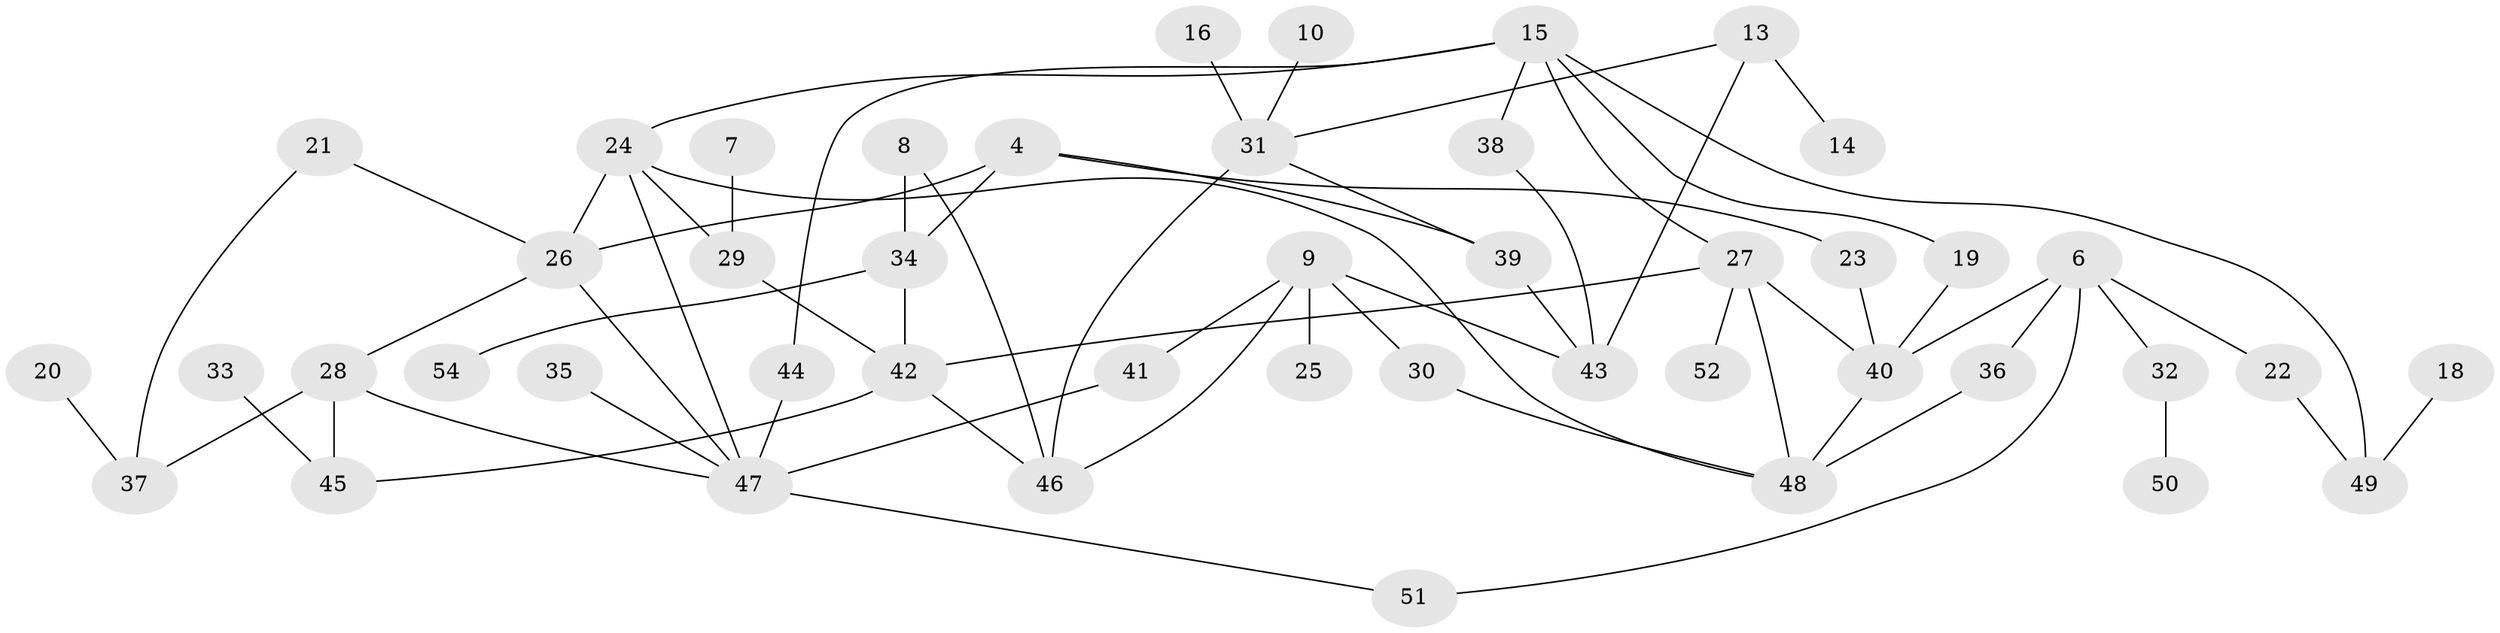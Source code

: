 // original degree distribution, {0: 0.06542056074766354, 4: 0.08411214953271028, 2: 0.2897196261682243, 1: 0.2616822429906542, 3: 0.205607476635514, 5: 0.056074766355140186, 6: 0.037383177570093455}
// Generated by graph-tools (version 1.1) at 2025/00/03/09/25 03:00:47]
// undirected, 46 vertices, 66 edges
graph export_dot {
graph [start="1"]
  node [color=gray90,style=filled];
  4;
  6;
  7;
  8;
  9;
  10;
  13;
  14;
  15;
  16;
  18;
  19;
  20;
  21;
  22;
  23;
  24;
  25;
  26;
  27;
  28;
  29;
  30;
  31;
  32;
  33;
  34;
  35;
  36;
  37;
  38;
  39;
  40;
  41;
  42;
  43;
  44;
  45;
  46;
  47;
  48;
  49;
  50;
  51;
  52;
  54;
  4 -- 23 [weight=1.0];
  4 -- 26 [weight=2.0];
  4 -- 34 [weight=1.0];
  4 -- 39 [weight=1.0];
  6 -- 22 [weight=1.0];
  6 -- 32 [weight=1.0];
  6 -- 36 [weight=1.0];
  6 -- 40 [weight=1.0];
  6 -- 51 [weight=1.0];
  7 -- 29 [weight=1.0];
  8 -- 34 [weight=1.0];
  8 -- 46 [weight=1.0];
  9 -- 25 [weight=1.0];
  9 -- 30 [weight=1.0];
  9 -- 41 [weight=1.0];
  9 -- 43 [weight=1.0];
  9 -- 46 [weight=1.0];
  10 -- 31 [weight=1.0];
  13 -- 14 [weight=1.0];
  13 -- 31 [weight=1.0];
  13 -- 43 [weight=1.0];
  15 -- 19 [weight=1.0];
  15 -- 24 [weight=1.0];
  15 -- 27 [weight=1.0];
  15 -- 38 [weight=1.0];
  15 -- 44 [weight=1.0];
  15 -- 49 [weight=1.0];
  16 -- 31 [weight=1.0];
  18 -- 49 [weight=1.0];
  19 -- 40 [weight=1.0];
  20 -- 37 [weight=1.0];
  21 -- 26 [weight=1.0];
  21 -- 37 [weight=1.0];
  22 -- 49 [weight=1.0];
  23 -- 40 [weight=1.0];
  24 -- 26 [weight=2.0];
  24 -- 29 [weight=1.0];
  24 -- 47 [weight=1.0];
  24 -- 48 [weight=1.0];
  26 -- 28 [weight=1.0];
  26 -- 47 [weight=1.0];
  27 -- 40 [weight=1.0];
  27 -- 42 [weight=1.0];
  27 -- 48 [weight=1.0];
  27 -- 52 [weight=1.0];
  28 -- 37 [weight=1.0];
  28 -- 45 [weight=1.0];
  28 -- 47 [weight=1.0];
  29 -- 42 [weight=1.0];
  30 -- 48 [weight=1.0];
  31 -- 39 [weight=1.0];
  31 -- 46 [weight=2.0];
  32 -- 50 [weight=1.0];
  33 -- 45 [weight=1.0];
  34 -- 42 [weight=1.0];
  34 -- 54 [weight=1.0];
  35 -- 47 [weight=1.0];
  36 -- 48 [weight=1.0];
  38 -- 43 [weight=1.0];
  39 -- 43 [weight=1.0];
  40 -- 48 [weight=1.0];
  41 -- 47 [weight=1.0];
  42 -- 45 [weight=1.0];
  42 -- 46 [weight=1.0];
  44 -- 47 [weight=2.0];
  47 -- 51 [weight=1.0];
}

